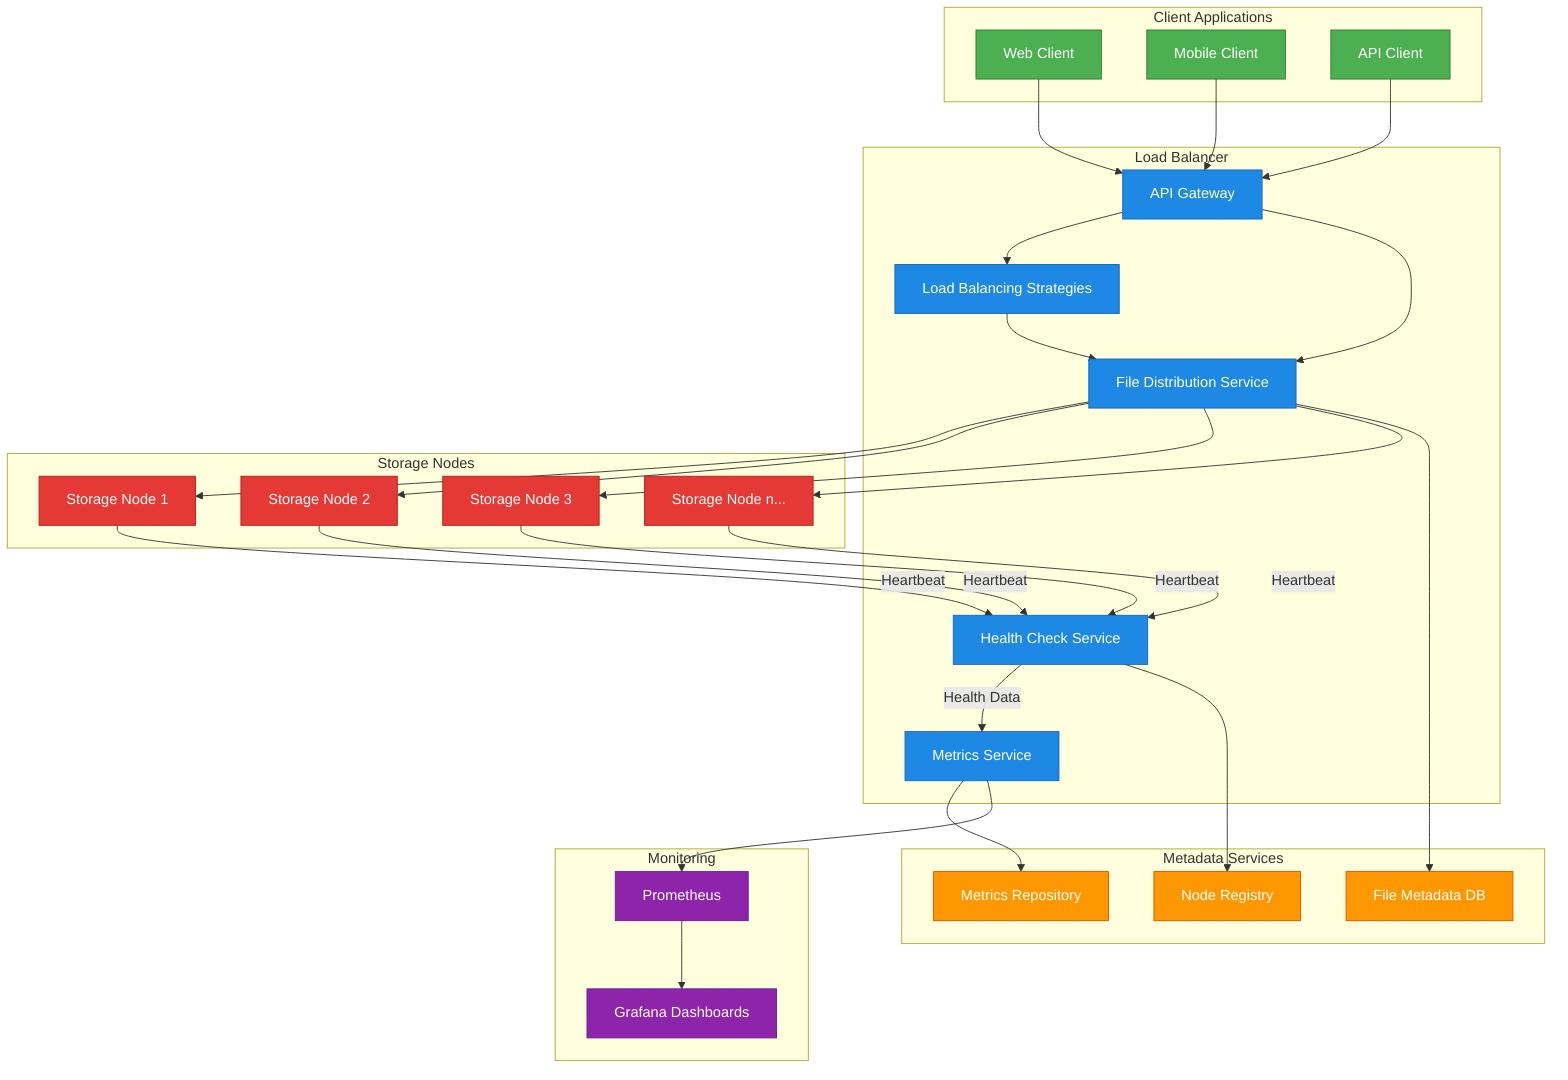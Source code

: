 graph TD
    subgraph "Client Applications"
        A[Web Client]
        B[Mobile Client]
        C[API Client]
    end

    subgraph "Load Balancer"
        D[API Gateway]
        E[Load Balancing Strategies]
        F[Health Check Service]
        G[Metrics Service]
        H[File Distribution Service]
    end

    subgraph "Metadata Services"
        I[File Metadata DB]
        J[Node Registry]
        K[Metrics Repository]
    end

    subgraph "Storage Nodes"
        L[Storage Node 1]
        M[Storage Node 2]
        N[Storage Node 3]
        O[Storage Node n...]
    end

    subgraph "Monitoring"
        P[Prometheus]
        Q[Grafana Dashboards]
    end

    A --> D
    B --> D
    C --> D

    D --> E
    D --> H
    E --> H
    F --> |Health Data| G
    G --> K

    H --> L
    H --> M
    H --> N
    H --> O

    H --> I
    F --> J

    L --> |Heartbeat| F
    M --> |Heartbeat| F
    N --> |Heartbeat| F
    O --> |Heartbeat| F

    G --> P
    P --> Q

    classDef client fill:#4CAF50,stroke:#2E7D32,color:#FFFFFF;
    classDef loadbalancer fill:#1E88E5,stroke:#1565C0,color:#FFFFFF;
    classDef metadata fill:#FF9800,stroke:#E65100,color:#FFFFFF;
    classDef storage fill:#E53935,stroke:#B71C1C,color:#FFFFFF;
    classDef monitoring fill:#8E24AA,stroke:#6A1B9A,color:#FFFFFF;

    class A,B,C client;
    class D,E,F,G,H loadbalancer;
    class I,J,K metadata;
    class L,M,N,O storage;
    class P,Q monitoring;